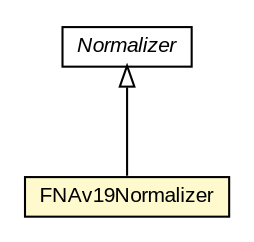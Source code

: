 #!/usr/local/bin/dot
#
# Class diagram 
# Generated by UMLGraph version R5_6-24-gf6e263 (http://www.umlgraph.org/)
#

digraph G {
	edge [fontname="arial",fontsize=10,labelfontname="arial",labelfontsize=10];
	node [fontname="arial",fontsize=10,shape=plaintext];
	nodesep=0.25;
	ranksep=0.5;
	// edu.arizona.biosemantics.semanticmarkup.ling.normalize.lib.Normalizer
	c67251 [label=<<table title="edu.arizona.biosemantics.semanticmarkup.ling.normalize.lib.Normalizer" border="0" cellborder="1" cellspacing="0" cellpadding="2" port="p" href="./Normalizer.html">
		<tr><td><table border="0" cellspacing="0" cellpadding="1">
<tr><td align="center" balign="center"><font face="arial italic"> Normalizer </font></td></tr>
		</table></td></tr>
		</table>>, URL="./Normalizer.html", fontname="arial", fontcolor="black", fontsize=10.0];
	// edu.arizona.biosemantics.semanticmarkup.ling.normalize.lib.FNAv19Normalizer
	c67252 [label=<<table title="edu.arizona.biosemantics.semanticmarkup.ling.normalize.lib.FNAv19Normalizer" border="0" cellborder="1" cellspacing="0" cellpadding="2" port="p" bgcolor="lemonChiffon" href="./FNAv19Normalizer.html">
		<tr><td><table border="0" cellspacing="0" cellpadding="1">
<tr><td align="center" balign="center"> FNAv19Normalizer </td></tr>
		</table></td></tr>
		</table>>, URL="./FNAv19Normalizer.html", fontname="arial", fontcolor="black", fontsize=10.0];
	//edu.arizona.biosemantics.semanticmarkup.ling.normalize.lib.FNAv19Normalizer extends edu.arizona.biosemantics.semanticmarkup.ling.normalize.lib.Normalizer
	c67251:p -> c67252:p [dir=back,arrowtail=empty];
}

